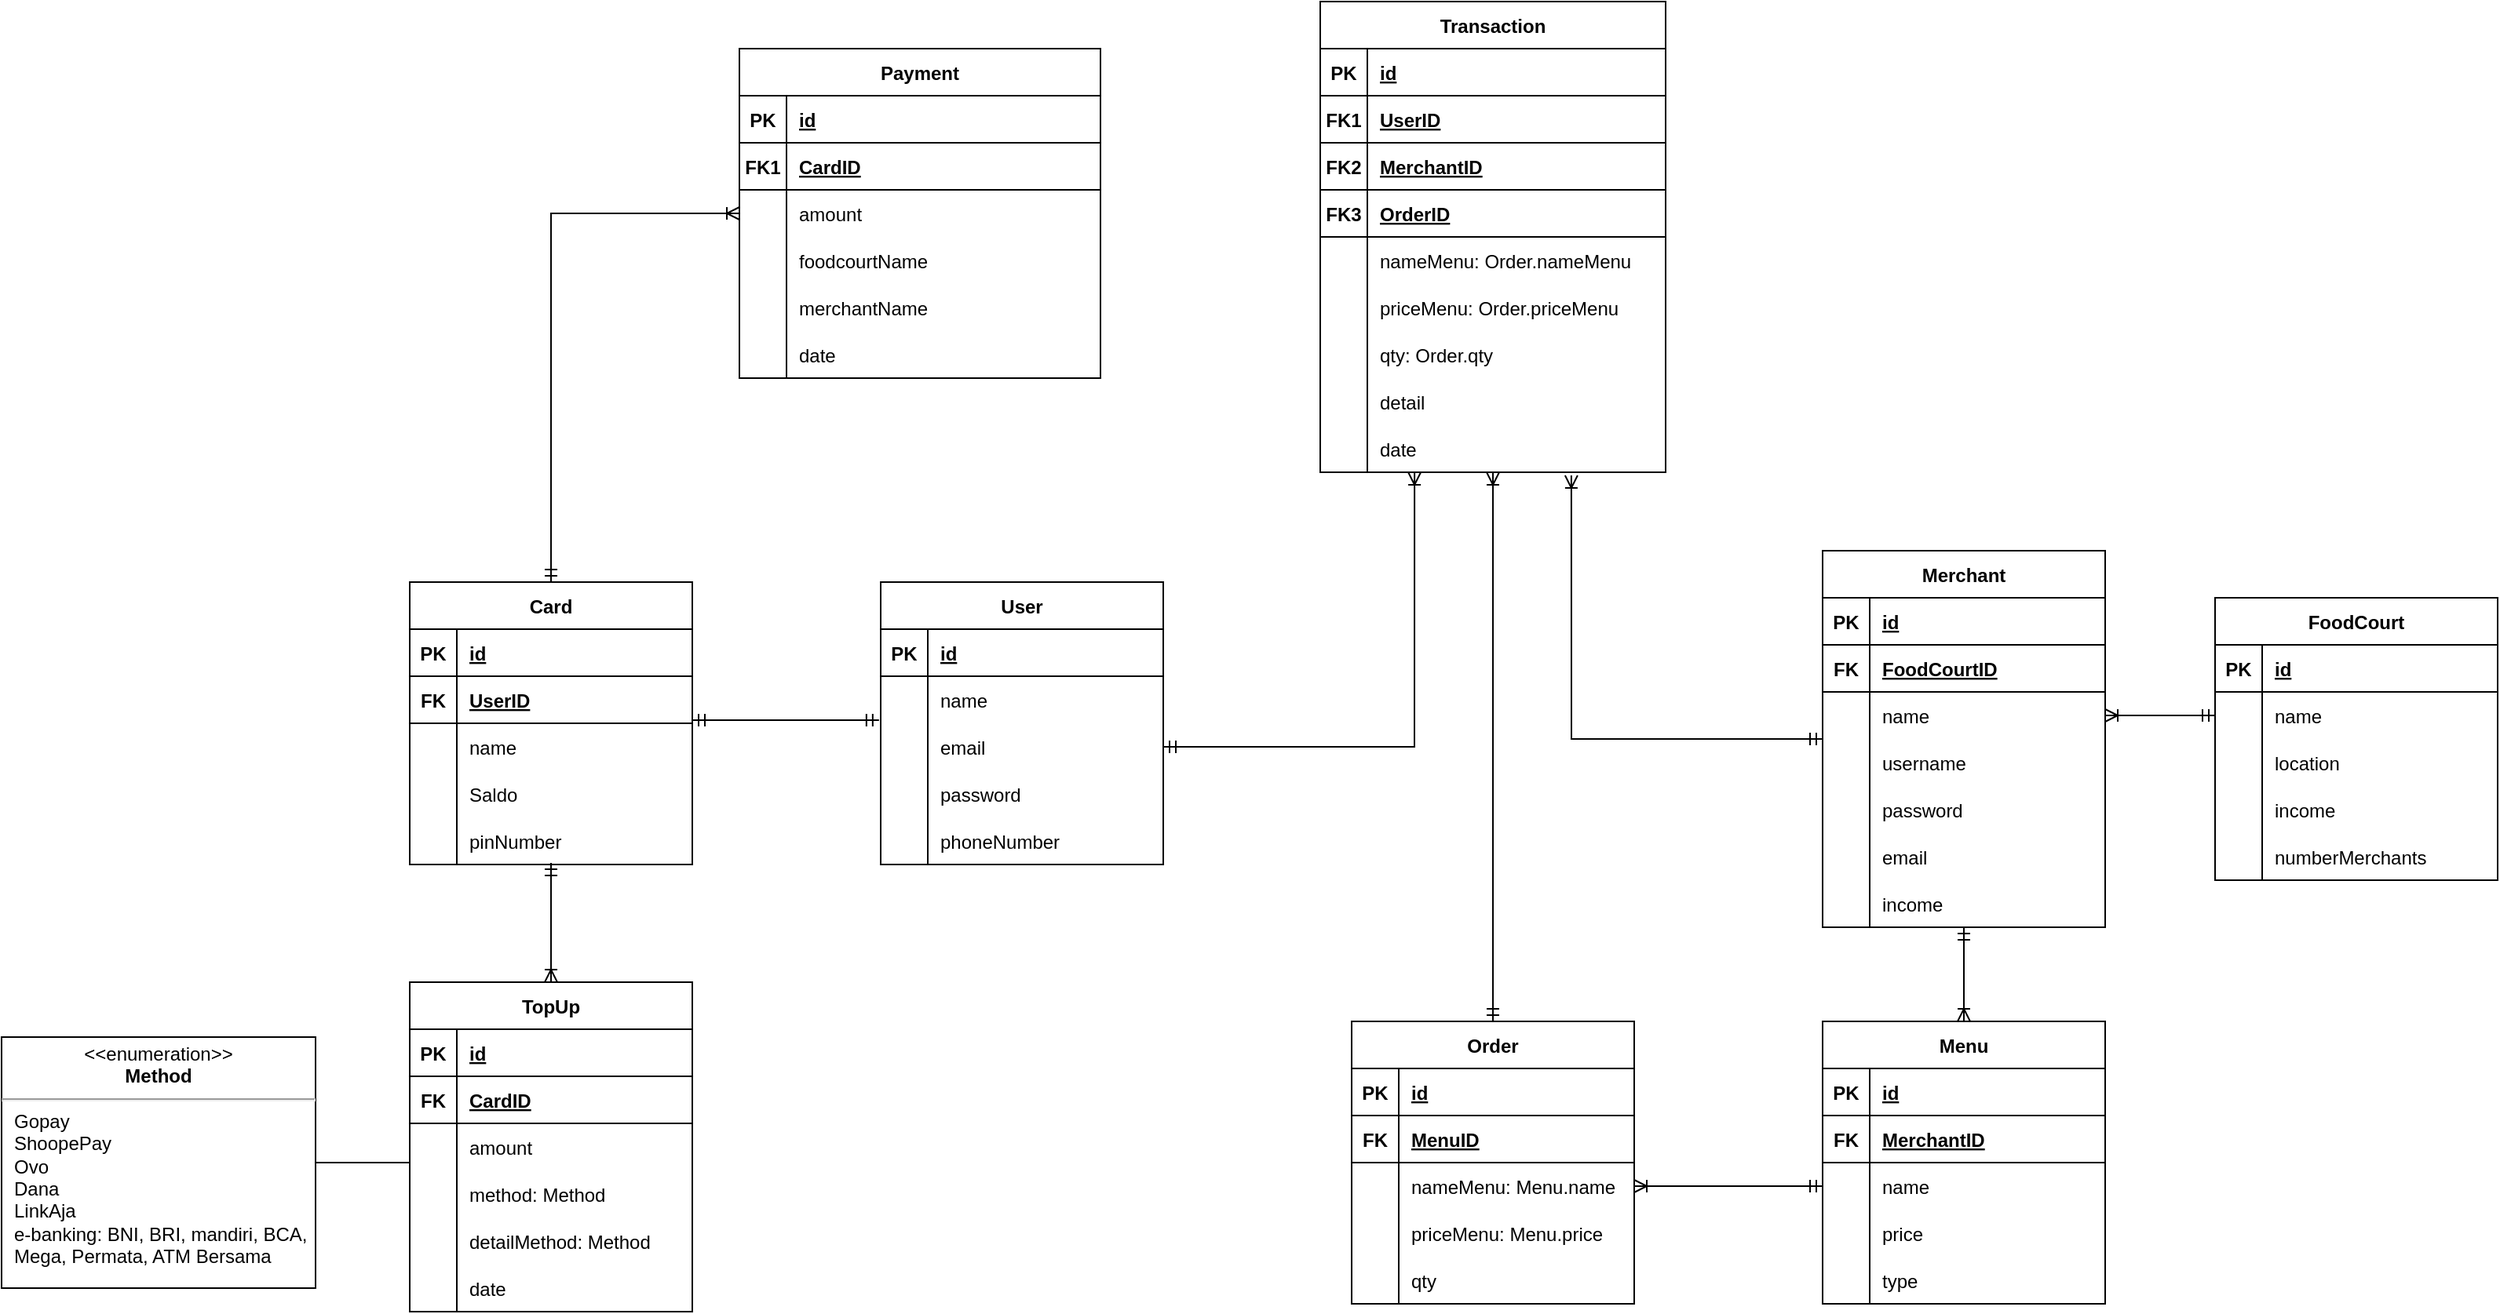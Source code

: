<mxfile version="20.3.0" type="device"><diagram id="R2lEEEUBdFMjLlhIrx00" name="erd"><mxGraphModel dx="868" dy="1668" grid="1" gridSize="10" guides="1" tooltips="1" connect="1" arrows="1" fold="1" page="1" pageScale="1" pageWidth="850" pageHeight="1100" math="0" shadow="0" extFonts="Permanent Marker^https://fonts.googleapis.com/css?family=Permanent+Marker"><root><mxCell id="0"/><mxCell id="1" parent="0"/><mxCell id="FqCmhWOtI6CmxMC9I2Kz-1" value="Card" style="shape=table;startSize=30;container=1;collapsible=1;childLayout=tableLayout;fixedRows=1;rowLines=0;fontStyle=1;align=center;resizeLast=1;" parent="1" vertex="1"><mxGeometry x="390" y="190" width="180" height="180" as="geometry"/></mxCell><mxCell id="FqCmhWOtI6CmxMC9I2Kz-2" value="" style="shape=tableRow;horizontal=0;startSize=0;swimlaneHead=0;swimlaneBody=0;fillColor=none;collapsible=0;dropTarget=0;points=[[0,0.5],[1,0.5]];portConstraint=eastwest;top=0;left=0;right=0;bottom=1;" parent="FqCmhWOtI6CmxMC9I2Kz-1" vertex="1"><mxGeometry y="30" width="180" height="30" as="geometry"/></mxCell><mxCell id="FqCmhWOtI6CmxMC9I2Kz-3" value="PK" style="shape=partialRectangle;connectable=0;fillColor=none;top=0;left=0;bottom=0;right=0;fontStyle=1;overflow=hidden;" parent="FqCmhWOtI6CmxMC9I2Kz-2" vertex="1"><mxGeometry width="30" height="30" as="geometry"><mxRectangle width="30" height="30" as="alternateBounds"/></mxGeometry></mxCell><mxCell id="FqCmhWOtI6CmxMC9I2Kz-4" value="id" style="shape=partialRectangle;connectable=0;fillColor=none;top=0;left=0;bottom=0;right=0;align=left;spacingLeft=6;fontStyle=5;overflow=hidden;" parent="FqCmhWOtI6CmxMC9I2Kz-2" vertex="1"><mxGeometry x="30" width="150" height="30" as="geometry"><mxRectangle width="150" height="30" as="alternateBounds"/></mxGeometry></mxCell><mxCell id="FqCmhWOtI6CmxMC9I2Kz-14" value="" style="shape=tableRow;horizontal=0;startSize=0;swimlaneHead=0;swimlaneBody=0;fillColor=none;collapsible=0;dropTarget=0;points=[[0,0.5],[1,0.5]];portConstraint=eastwest;top=0;left=0;right=0;bottom=1;" parent="FqCmhWOtI6CmxMC9I2Kz-1" vertex="1"><mxGeometry y="60" width="180" height="30" as="geometry"/></mxCell><mxCell id="FqCmhWOtI6CmxMC9I2Kz-15" value="FK" style="shape=partialRectangle;connectable=0;fillColor=none;top=0;left=0;bottom=0;right=0;fontStyle=1;overflow=hidden;" parent="FqCmhWOtI6CmxMC9I2Kz-14" vertex="1"><mxGeometry width="30" height="30" as="geometry"><mxRectangle width="30" height="30" as="alternateBounds"/></mxGeometry></mxCell><mxCell id="FqCmhWOtI6CmxMC9I2Kz-16" value="UserID" style="shape=partialRectangle;connectable=0;fillColor=none;top=0;left=0;bottom=0;right=0;align=left;spacingLeft=6;fontStyle=5;overflow=hidden;" parent="FqCmhWOtI6CmxMC9I2Kz-14" vertex="1"><mxGeometry x="30" width="150" height="30" as="geometry"><mxRectangle width="150" height="30" as="alternateBounds"/></mxGeometry></mxCell><mxCell id="FqCmhWOtI6CmxMC9I2Kz-5" value="" style="shape=tableRow;horizontal=0;startSize=0;swimlaneHead=0;swimlaneBody=0;fillColor=none;collapsible=0;dropTarget=0;points=[[0,0.5],[1,0.5]];portConstraint=eastwest;top=0;left=0;right=0;bottom=0;" parent="FqCmhWOtI6CmxMC9I2Kz-1" vertex="1"><mxGeometry y="90" width="180" height="30" as="geometry"/></mxCell><mxCell id="FqCmhWOtI6CmxMC9I2Kz-6" value="" style="shape=partialRectangle;connectable=0;fillColor=none;top=0;left=0;bottom=0;right=0;editable=1;overflow=hidden;" parent="FqCmhWOtI6CmxMC9I2Kz-5" vertex="1"><mxGeometry width="30" height="30" as="geometry"><mxRectangle width="30" height="30" as="alternateBounds"/></mxGeometry></mxCell><mxCell id="FqCmhWOtI6CmxMC9I2Kz-7" value="name" style="shape=partialRectangle;connectable=0;fillColor=none;top=0;left=0;bottom=0;right=0;align=left;spacingLeft=6;overflow=hidden;" parent="FqCmhWOtI6CmxMC9I2Kz-5" vertex="1"><mxGeometry x="30" width="150" height="30" as="geometry"><mxRectangle width="150" height="30" as="alternateBounds"/></mxGeometry></mxCell><mxCell id="FqCmhWOtI6CmxMC9I2Kz-8" value="" style="shape=tableRow;horizontal=0;startSize=0;swimlaneHead=0;swimlaneBody=0;fillColor=none;collapsible=0;dropTarget=0;points=[[0,0.5],[1,0.5]];portConstraint=eastwest;top=0;left=0;right=0;bottom=0;" parent="FqCmhWOtI6CmxMC9I2Kz-1" vertex="1"><mxGeometry y="120" width="180" height="30" as="geometry"/></mxCell><mxCell id="FqCmhWOtI6CmxMC9I2Kz-9" value="" style="shape=partialRectangle;connectable=0;fillColor=none;top=0;left=0;bottom=0;right=0;editable=1;overflow=hidden;" parent="FqCmhWOtI6CmxMC9I2Kz-8" vertex="1"><mxGeometry width="30" height="30" as="geometry"><mxRectangle width="30" height="30" as="alternateBounds"/></mxGeometry></mxCell><mxCell id="FqCmhWOtI6CmxMC9I2Kz-10" value="Saldo" style="shape=partialRectangle;connectable=0;fillColor=none;top=0;left=0;bottom=0;right=0;align=left;spacingLeft=6;overflow=hidden;" parent="FqCmhWOtI6CmxMC9I2Kz-8" vertex="1"><mxGeometry x="30" width="150" height="30" as="geometry"><mxRectangle width="150" height="30" as="alternateBounds"/></mxGeometry></mxCell><mxCell id="FqCmhWOtI6CmxMC9I2Kz-11" value="" style="shape=tableRow;horizontal=0;startSize=0;swimlaneHead=0;swimlaneBody=0;fillColor=none;collapsible=0;dropTarget=0;points=[[0,0.5],[1,0.5]];portConstraint=eastwest;top=0;left=0;right=0;bottom=0;" parent="FqCmhWOtI6CmxMC9I2Kz-1" vertex="1"><mxGeometry y="150" width="180" height="30" as="geometry"/></mxCell><mxCell id="FqCmhWOtI6CmxMC9I2Kz-12" value="" style="shape=partialRectangle;connectable=0;fillColor=none;top=0;left=0;bottom=0;right=0;editable=1;overflow=hidden;" parent="FqCmhWOtI6CmxMC9I2Kz-11" vertex="1"><mxGeometry width="30" height="30" as="geometry"><mxRectangle width="30" height="30" as="alternateBounds"/></mxGeometry></mxCell><mxCell id="FqCmhWOtI6CmxMC9I2Kz-13" value="pinNumber" style="shape=partialRectangle;connectable=0;fillColor=none;top=0;left=0;bottom=0;right=0;align=left;spacingLeft=6;overflow=hidden;" parent="FqCmhWOtI6CmxMC9I2Kz-11" vertex="1"><mxGeometry x="30" width="150" height="30" as="geometry"><mxRectangle width="150" height="30" as="alternateBounds"/></mxGeometry></mxCell><mxCell id="FqCmhWOtI6CmxMC9I2Kz-17" value="User" style="shape=table;startSize=30;container=1;collapsible=1;childLayout=tableLayout;fixedRows=1;rowLines=0;fontStyle=1;align=center;resizeLast=1;" parent="1" vertex="1"><mxGeometry x="690" y="190" width="180" height="180" as="geometry"/></mxCell><mxCell id="FqCmhWOtI6CmxMC9I2Kz-18" value="" style="shape=tableRow;horizontal=0;startSize=0;swimlaneHead=0;swimlaneBody=0;fillColor=none;collapsible=0;dropTarget=0;points=[[0,0.5],[1,0.5]];portConstraint=eastwest;top=0;left=0;right=0;bottom=1;" parent="FqCmhWOtI6CmxMC9I2Kz-17" vertex="1"><mxGeometry y="30" width="180" height="30" as="geometry"/></mxCell><mxCell id="FqCmhWOtI6CmxMC9I2Kz-19" value="PK" style="shape=partialRectangle;connectable=0;fillColor=none;top=0;left=0;bottom=0;right=0;fontStyle=1;overflow=hidden;" parent="FqCmhWOtI6CmxMC9I2Kz-18" vertex="1"><mxGeometry width="30" height="30" as="geometry"><mxRectangle width="30" height="30" as="alternateBounds"/></mxGeometry></mxCell><mxCell id="FqCmhWOtI6CmxMC9I2Kz-20" value="id" style="shape=partialRectangle;connectable=0;fillColor=none;top=0;left=0;bottom=0;right=0;align=left;spacingLeft=6;fontStyle=5;overflow=hidden;" parent="FqCmhWOtI6CmxMC9I2Kz-18" vertex="1"><mxGeometry x="30" width="150" height="30" as="geometry"><mxRectangle width="150" height="30" as="alternateBounds"/></mxGeometry></mxCell><mxCell id="FqCmhWOtI6CmxMC9I2Kz-21" value="" style="shape=tableRow;horizontal=0;startSize=0;swimlaneHead=0;swimlaneBody=0;fillColor=none;collapsible=0;dropTarget=0;points=[[0,0.5],[1,0.5]];portConstraint=eastwest;top=0;left=0;right=0;bottom=0;" parent="FqCmhWOtI6CmxMC9I2Kz-17" vertex="1"><mxGeometry y="60" width="180" height="30" as="geometry"/></mxCell><mxCell id="FqCmhWOtI6CmxMC9I2Kz-22" value="" style="shape=partialRectangle;connectable=0;fillColor=none;top=0;left=0;bottom=0;right=0;editable=1;overflow=hidden;" parent="FqCmhWOtI6CmxMC9I2Kz-21" vertex="1"><mxGeometry width="30" height="30" as="geometry"><mxRectangle width="30" height="30" as="alternateBounds"/></mxGeometry></mxCell><mxCell id="FqCmhWOtI6CmxMC9I2Kz-23" value="name" style="shape=partialRectangle;connectable=0;fillColor=none;top=0;left=0;bottom=0;right=0;align=left;spacingLeft=6;overflow=hidden;" parent="FqCmhWOtI6CmxMC9I2Kz-21" vertex="1"><mxGeometry x="30" width="150" height="30" as="geometry"><mxRectangle width="150" height="30" as="alternateBounds"/></mxGeometry></mxCell><mxCell id="FqCmhWOtI6CmxMC9I2Kz-24" value="" style="shape=tableRow;horizontal=0;startSize=0;swimlaneHead=0;swimlaneBody=0;fillColor=none;collapsible=0;dropTarget=0;points=[[0,0.5],[1,0.5]];portConstraint=eastwest;top=0;left=0;right=0;bottom=0;" parent="FqCmhWOtI6CmxMC9I2Kz-17" vertex="1"><mxGeometry y="90" width="180" height="30" as="geometry"/></mxCell><mxCell id="FqCmhWOtI6CmxMC9I2Kz-25" value="" style="shape=partialRectangle;connectable=0;fillColor=none;top=0;left=0;bottom=0;right=0;editable=1;overflow=hidden;" parent="FqCmhWOtI6CmxMC9I2Kz-24" vertex="1"><mxGeometry width="30" height="30" as="geometry"><mxRectangle width="30" height="30" as="alternateBounds"/></mxGeometry></mxCell><mxCell id="FqCmhWOtI6CmxMC9I2Kz-26" value="email" style="shape=partialRectangle;connectable=0;fillColor=none;top=0;left=0;bottom=0;right=0;align=left;spacingLeft=6;overflow=hidden;" parent="FqCmhWOtI6CmxMC9I2Kz-24" vertex="1"><mxGeometry x="30" width="150" height="30" as="geometry"><mxRectangle width="150" height="30" as="alternateBounds"/></mxGeometry></mxCell><mxCell id="FqCmhWOtI6CmxMC9I2Kz-27" value="" style="shape=tableRow;horizontal=0;startSize=0;swimlaneHead=0;swimlaneBody=0;fillColor=none;collapsible=0;dropTarget=0;points=[[0,0.5],[1,0.5]];portConstraint=eastwest;top=0;left=0;right=0;bottom=0;" parent="FqCmhWOtI6CmxMC9I2Kz-17" vertex="1"><mxGeometry y="120" width="180" height="30" as="geometry"/></mxCell><mxCell id="FqCmhWOtI6CmxMC9I2Kz-28" value="" style="shape=partialRectangle;connectable=0;fillColor=none;top=0;left=0;bottom=0;right=0;editable=1;overflow=hidden;" parent="FqCmhWOtI6CmxMC9I2Kz-27" vertex="1"><mxGeometry width="30" height="30" as="geometry"><mxRectangle width="30" height="30" as="alternateBounds"/></mxGeometry></mxCell><mxCell id="FqCmhWOtI6CmxMC9I2Kz-29" value="password" style="shape=partialRectangle;connectable=0;fillColor=none;top=0;left=0;bottom=0;right=0;align=left;spacingLeft=6;overflow=hidden;" parent="FqCmhWOtI6CmxMC9I2Kz-27" vertex="1"><mxGeometry x="30" width="150" height="30" as="geometry"><mxRectangle width="150" height="30" as="alternateBounds"/></mxGeometry></mxCell><mxCell id="FqCmhWOtI6CmxMC9I2Kz-30" value="" style="shape=tableRow;horizontal=0;startSize=0;swimlaneHead=0;swimlaneBody=0;fillColor=none;collapsible=0;dropTarget=0;points=[[0,0.5],[1,0.5]];portConstraint=eastwest;top=0;left=0;right=0;bottom=0;" parent="FqCmhWOtI6CmxMC9I2Kz-17" vertex="1"><mxGeometry y="150" width="180" height="30" as="geometry"/></mxCell><mxCell id="FqCmhWOtI6CmxMC9I2Kz-31" value="" style="shape=partialRectangle;connectable=0;fillColor=none;top=0;left=0;bottom=0;right=0;editable=1;overflow=hidden;" parent="FqCmhWOtI6CmxMC9I2Kz-30" vertex="1"><mxGeometry width="30" height="30" as="geometry"><mxRectangle width="30" height="30" as="alternateBounds"/></mxGeometry></mxCell><mxCell id="FqCmhWOtI6CmxMC9I2Kz-32" value="phoneNumber" style="shape=partialRectangle;connectable=0;fillColor=none;top=0;left=0;bottom=0;right=0;align=left;spacingLeft=6;overflow=hidden;" parent="FqCmhWOtI6CmxMC9I2Kz-30" vertex="1"><mxGeometry x="30" width="150" height="30" as="geometry"><mxRectangle width="150" height="30" as="alternateBounds"/></mxGeometry></mxCell><mxCell id="FqCmhWOtI6CmxMC9I2Kz-33" value="TopUp" style="shape=table;startSize=30;container=1;collapsible=1;childLayout=tableLayout;fixedRows=1;rowLines=0;fontStyle=1;align=center;resizeLast=1;" parent="1" vertex="1"><mxGeometry x="390" y="445" width="180" height="210" as="geometry"/></mxCell><mxCell id="FqCmhWOtI6CmxMC9I2Kz-34" value="" style="shape=tableRow;horizontal=0;startSize=0;swimlaneHead=0;swimlaneBody=0;fillColor=none;collapsible=0;dropTarget=0;points=[[0,0.5],[1,0.5]];portConstraint=eastwest;top=0;left=0;right=0;bottom=1;" parent="FqCmhWOtI6CmxMC9I2Kz-33" vertex="1"><mxGeometry y="30" width="180" height="30" as="geometry"/></mxCell><mxCell id="FqCmhWOtI6CmxMC9I2Kz-35" value="PK" style="shape=partialRectangle;connectable=0;fillColor=none;top=0;left=0;bottom=0;right=0;fontStyle=1;overflow=hidden;" parent="FqCmhWOtI6CmxMC9I2Kz-34" vertex="1"><mxGeometry width="30" height="30" as="geometry"><mxRectangle width="30" height="30" as="alternateBounds"/></mxGeometry></mxCell><mxCell id="FqCmhWOtI6CmxMC9I2Kz-36" value="id" style="shape=partialRectangle;connectable=0;fillColor=none;top=0;left=0;bottom=0;right=0;align=left;spacingLeft=6;fontStyle=5;overflow=hidden;" parent="FqCmhWOtI6CmxMC9I2Kz-34" vertex="1"><mxGeometry x="30" width="150" height="30" as="geometry"><mxRectangle width="150" height="30" as="alternateBounds"/></mxGeometry></mxCell><mxCell id="FqCmhWOtI6CmxMC9I2Kz-37" value="" style="shape=tableRow;horizontal=0;startSize=0;swimlaneHead=0;swimlaneBody=0;fillColor=none;collapsible=0;dropTarget=0;points=[[0,0.5],[1,0.5]];portConstraint=eastwest;top=0;left=0;right=0;bottom=1;" parent="FqCmhWOtI6CmxMC9I2Kz-33" vertex="1"><mxGeometry y="60" width="180" height="30" as="geometry"/></mxCell><mxCell id="FqCmhWOtI6CmxMC9I2Kz-38" value="FK" style="shape=partialRectangle;connectable=0;fillColor=none;top=0;left=0;bottom=0;right=0;fontStyle=1;overflow=hidden;" parent="FqCmhWOtI6CmxMC9I2Kz-37" vertex="1"><mxGeometry width="30" height="30" as="geometry"><mxRectangle width="30" height="30" as="alternateBounds"/></mxGeometry></mxCell><mxCell id="FqCmhWOtI6CmxMC9I2Kz-39" value="CardID" style="shape=partialRectangle;connectable=0;fillColor=none;top=0;left=0;bottom=0;right=0;align=left;spacingLeft=6;fontStyle=5;overflow=hidden;" parent="FqCmhWOtI6CmxMC9I2Kz-37" vertex="1"><mxGeometry x="30" width="150" height="30" as="geometry"><mxRectangle width="150" height="30" as="alternateBounds"/></mxGeometry></mxCell><mxCell id="FqCmhWOtI6CmxMC9I2Kz-40" value="" style="shape=tableRow;horizontal=0;startSize=0;swimlaneHead=0;swimlaneBody=0;fillColor=none;collapsible=0;dropTarget=0;points=[[0,0.5],[1,0.5]];portConstraint=eastwest;top=0;left=0;right=0;bottom=0;" parent="FqCmhWOtI6CmxMC9I2Kz-33" vertex="1"><mxGeometry y="90" width="180" height="30" as="geometry"/></mxCell><mxCell id="FqCmhWOtI6CmxMC9I2Kz-41" value="" style="shape=partialRectangle;connectable=0;fillColor=none;top=0;left=0;bottom=0;right=0;editable=1;overflow=hidden;" parent="FqCmhWOtI6CmxMC9I2Kz-40" vertex="1"><mxGeometry width="30" height="30" as="geometry"><mxRectangle width="30" height="30" as="alternateBounds"/></mxGeometry></mxCell><mxCell id="FqCmhWOtI6CmxMC9I2Kz-42" value="amount" style="shape=partialRectangle;connectable=0;fillColor=none;top=0;left=0;bottom=0;right=0;align=left;spacingLeft=6;overflow=hidden;" parent="FqCmhWOtI6CmxMC9I2Kz-40" vertex="1"><mxGeometry x="30" width="150" height="30" as="geometry"><mxRectangle width="150" height="30" as="alternateBounds"/></mxGeometry></mxCell><mxCell id="FqCmhWOtI6CmxMC9I2Kz-43" value="" style="shape=tableRow;horizontal=0;startSize=0;swimlaneHead=0;swimlaneBody=0;fillColor=none;collapsible=0;dropTarget=0;points=[[0,0.5],[1,0.5]];portConstraint=eastwest;top=0;left=0;right=0;bottom=0;" parent="FqCmhWOtI6CmxMC9I2Kz-33" vertex="1"><mxGeometry y="120" width="180" height="30" as="geometry"/></mxCell><mxCell id="FqCmhWOtI6CmxMC9I2Kz-44" value="" style="shape=partialRectangle;connectable=0;fillColor=none;top=0;left=0;bottom=0;right=0;editable=1;overflow=hidden;" parent="FqCmhWOtI6CmxMC9I2Kz-43" vertex="1"><mxGeometry width="30" height="30" as="geometry"><mxRectangle width="30" height="30" as="alternateBounds"/></mxGeometry></mxCell><mxCell id="FqCmhWOtI6CmxMC9I2Kz-45" value="method: Method" style="shape=partialRectangle;connectable=0;fillColor=none;top=0;left=0;bottom=0;right=0;align=left;spacingLeft=6;overflow=hidden;" parent="FqCmhWOtI6CmxMC9I2Kz-43" vertex="1"><mxGeometry x="30" width="150" height="30" as="geometry"><mxRectangle width="150" height="30" as="alternateBounds"/></mxGeometry></mxCell><mxCell id="FqCmhWOtI6CmxMC9I2Kz-46" value="" style="shape=tableRow;horizontal=0;startSize=0;swimlaneHead=0;swimlaneBody=0;fillColor=none;collapsible=0;dropTarget=0;points=[[0,0.5],[1,0.5]];portConstraint=eastwest;top=0;left=0;right=0;bottom=0;" parent="FqCmhWOtI6CmxMC9I2Kz-33" vertex="1"><mxGeometry y="150" width="180" height="30" as="geometry"/></mxCell><mxCell id="FqCmhWOtI6CmxMC9I2Kz-47" value="" style="shape=partialRectangle;connectable=0;fillColor=none;top=0;left=0;bottom=0;right=0;editable=1;overflow=hidden;" parent="FqCmhWOtI6CmxMC9I2Kz-46" vertex="1"><mxGeometry width="30" height="30" as="geometry"><mxRectangle width="30" height="30" as="alternateBounds"/></mxGeometry></mxCell><mxCell id="FqCmhWOtI6CmxMC9I2Kz-48" value="detailMethod: Method" style="shape=partialRectangle;connectable=0;fillColor=none;top=0;left=0;bottom=0;right=0;align=left;spacingLeft=6;overflow=hidden;" parent="FqCmhWOtI6CmxMC9I2Kz-46" vertex="1"><mxGeometry x="30" width="150" height="30" as="geometry"><mxRectangle width="150" height="30" as="alternateBounds"/></mxGeometry></mxCell><mxCell id="FqCmhWOtI6CmxMC9I2Kz-49" value="" style="shape=tableRow;horizontal=0;startSize=0;swimlaneHead=0;swimlaneBody=0;fillColor=none;collapsible=0;dropTarget=0;points=[[0,0.5],[1,0.5]];portConstraint=eastwest;top=0;left=0;right=0;bottom=0;" parent="FqCmhWOtI6CmxMC9I2Kz-33" vertex="1"><mxGeometry y="180" width="180" height="30" as="geometry"/></mxCell><mxCell id="FqCmhWOtI6CmxMC9I2Kz-50" value="" style="shape=partialRectangle;connectable=0;fillColor=none;top=0;left=0;bottom=0;right=0;editable=1;overflow=hidden;" parent="FqCmhWOtI6CmxMC9I2Kz-49" vertex="1"><mxGeometry width="30" height="30" as="geometry"><mxRectangle width="30" height="30" as="alternateBounds"/></mxGeometry></mxCell><mxCell id="FqCmhWOtI6CmxMC9I2Kz-51" value="date" style="shape=partialRectangle;connectable=0;fillColor=none;top=0;left=0;bottom=0;right=0;align=left;spacingLeft=6;overflow=hidden;" parent="FqCmhWOtI6CmxMC9I2Kz-49" vertex="1"><mxGeometry x="30" width="150" height="30" as="geometry"><mxRectangle width="150" height="30" as="alternateBounds"/></mxGeometry></mxCell><mxCell id="FqCmhWOtI6CmxMC9I2Kz-52" value="Payment" style="shape=table;startSize=30;container=1;collapsible=1;childLayout=tableLayout;fixedRows=1;rowLines=0;fontStyle=1;align=center;resizeLast=1;" parent="1" vertex="1"><mxGeometry x="600" y="-150" width="230" height="210" as="geometry"/></mxCell><mxCell id="FqCmhWOtI6CmxMC9I2Kz-53" value="" style="shape=tableRow;horizontal=0;startSize=0;swimlaneHead=0;swimlaneBody=0;fillColor=none;collapsible=0;dropTarget=0;points=[[0,0.5],[1,0.5]];portConstraint=eastwest;top=0;left=0;right=0;bottom=1;" parent="FqCmhWOtI6CmxMC9I2Kz-52" vertex="1"><mxGeometry y="30" width="230" height="30" as="geometry"/></mxCell><mxCell id="FqCmhWOtI6CmxMC9I2Kz-54" value="PK" style="shape=partialRectangle;connectable=0;fillColor=none;top=0;left=0;bottom=0;right=0;fontStyle=1;overflow=hidden;" parent="FqCmhWOtI6CmxMC9I2Kz-53" vertex="1"><mxGeometry width="30" height="30" as="geometry"><mxRectangle width="30" height="30" as="alternateBounds"/></mxGeometry></mxCell><mxCell id="FqCmhWOtI6CmxMC9I2Kz-55" value="id" style="shape=partialRectangle;connectable=0;fillColor=none;top=0;left=0;bottom=0;right=0;align=left;spacingLeft=6;fontStyle=5;overflow=hidden;" parent="FqCmhWOtI6CmxMC9I2Kz-53" vertex="1"><mxGeometry x="30" width="200" height="30" as="geometry"><mxRectangle width="200" height="30" as="alternateBounds"/></mxGeometry></mxCell><mxCell id="FqCmhWOtI6CmxMC9I2Kz-56" value="" style="shape=tableRow;horizontal=0;startSize=0;swimlaneHead=0;swimlaneBody=0;fillColor=none;collapsible=0;dropTarget=0;points=[[0,0.5],[1,0.5]];portConstraint=eastwest;top=0;left=0;right=0;bottom=1;" parent="FqCmhWOtI6CmxMC9I2Kz-52" vertex="1"><mxGeometry y="60" width="230" height="30" as="geometry"/></mxCell><mxCell id="FqCmhWOtI6CmxMC9I2Kz-57" value="FK1" style="shape=partialRectangle;connectable=0;fillColor=none;top=0;left=0;bottom=0;right=0;fontStyle=1;overflow=hidden;" parent="FqCmhWOtI6CmxMC9I2Kz-56" vertex="1"><mxGeometry width="30" height="30" as="geometry"><mxRectangle width="30" height="30" as="alternateBounds"/></mxGeometry></mxCell><mxCell id="FqCmhWOtI6CmxMC9I2Kz-58" value="CardID" style="shape=partialRectangle;connectable=0;fillColor=none;top=0;left=0;bottom=0;right=0;align=left;spacingLeft=6;fontStyle=5;overflow=hidden;" parent="FqCmhWOtI6CmxMC9I2Kz-56" vertex="1"><mxGeometry x="30" width="200" height="30" as="geometry"><mxRectangle width="200" height="30" as="alternateBounds"/></mxGeometry></mxCell><mxCell id="FqCmhWOtI6CmxMC9I2Kz-59" value="" style="shape=tableRow;horizontal=0;startSize=0;swimlaneHead=0;swimlaneBody=0;fillColor=none;collapsible=0;dropTarget=0;points=[[0,0.5],[1,0.5]];portConstraint=eastwest;top=0;left=0;right=0;bottom=0;" parent="FqCmhWOtI6CmxMC9I2Kz-52" vertex="1"><mxGeometry y="90" width="230" height="30" as="geometry"/></mxCell><mxCell id="FqCmhWOtI6CmxMC9I2Kz-60" value="" style="shape=partialRectangle;connectable=0;fillColor=none;top=0;left=0;bottom=0;right=0;editable=1;overflow=hidden;" parent="FqCmhWOtI6CmxMC9I2Kz-59" vertex="1"><mxGeometry width="30" height="30" as="geometry"><mxRectangle width="30" height="30" as="alternateBounds"/></mxGeometry></mxCell><mxCell id="FqCmhWOtI6CmxMC9I2Kz-61" value="amount" style="shape=partialRectangle;connectable=0;fillColor=none;top=0;left=0;bottom=0;right=0;align=left;spacingLeft=6;overflow=hidden;" parent="FqCmhWOtI6CmxMC9I2Kz-59" vertex="1"><mxGeometry x="30" width="200" height="30" as="geometry"><mxRectangle width="200" height="30" as="alternateBounds"/></mxGeometry></mxCell><mxCell id="FqCmhWOtI6CmxMC9I2Kz-62" value="" style="shape=tableRow;horizontal=0;startSize=0;swimlaneHead=0;swimlaneBody=0;fillColor=none;collapsible=0;dropTarget=0;points=[[0,0.5],[1,0.5]];portConstraint=eastwest;top=0;left=0;right=0;bottom=0;" parent="FqCmhWOtI6CmxMC9I2Kz-52" vertex="1"><mxGeometry y="120" width="230" height="30" as="geometry"/></mxCell><mxCell id="FqCmhWOtI6CmxMC9I2Kz-63" value="" style="shape=partialRectangle;connectable=0;fillColor=none;top=0;left=0;bottom=0;right=0;editable=1;overflow=hidden;" parent="FqCmhWOtI6CmxMC9I2Kz-62" vertex="1"><mxGeometry width="30" height="30" as="geometry"><mxRectangle width="30" height="30" as="alternateBounds"/></mxGeometry></mxCell><mxCell id="FqCmhWOtI6CmxMC9I2Kz-64" value="foodcourtName" style="shape=partialRectangle;connectable=0;fillColor=none;top=0;left=0;bottom=0;right=0;align=left;spacingLeft=6;overflow=hidden;" parent="FqCmhWOtI6CmxMC9I2Kz-62" vertex="1"><mxGeometry x="30" width="200" height="30" as="geometry"><mxRectangle width="200" height="30" as="alternateBounds"/></mxGeometry></mxCell><mxCell id="FqCmhWOtI6CmxMC9I2Kz-65" value="" style="shape=tableRow;horizontal=0;startSize=0;swimlaneHead=0;swimlaneBody=0;fillColor=none;collapsible=0;dropTarget=0;points=[[0,0.5],[1,0.5]];portConstraint=eastwest;top=0;left=0;right=0;bottom=0;" parent="FqCmhWOtI6CmxMC9I2Kz-52" vertex="1"><mxGeometry y="150" width="230" height="30" as="geometry"/></mxCell><mxCell id="FqCmhWOtI6CmxMC9I2Kz-66" value="" style="shape=partialRectangle;connectable=0;fillColor=none;top=0;left=0;bottom=0;right=0;editable=1;overflow=hidden;" parent="FqCmhWOtI6CmxMC9I2Kz-65" vertex="1"><mxGeometry width="30" height="30" as="geometry"><mxRectangle width="30" height="30" as="alternateBounds"/></mxGeometry></mxCell><mxCell id="FqCmhWOtI6CmxMC9I2Kz-67" value="merchantName" style="shape=partialRectangle;connectable=0;fillColor=none;top=0;left=0;bottom=0;right=0;align=left;spacingLeft=6;overflow=hidden;" parent="FqCmhWOtI6CmxMC9I2Kz-65" vertex="1"><mxGeometry x="30" width="200" height="30" as="geometry"><mxRectangle width="200" height="30" as="alternateBounds"/></mxGeometry></mxCell><mxCell id="FqCmhWOtI6CmxMC9I2Kz-71" value="" style="shape=tableRow;horizontal=0;startSize=0;swimlaneHead=0;swimlaneBody=0;fillColor=none;collapsible=0;dropTarget=0;points=[[0,0.5],[1,0.5]];portConstraint=eastwest;top=0;left=0;right=0;bottom=0;" parent="FqCmhWOtI6CmxMC9I2Kz-52" vertex="1"><mxGeometry y="180" width="230" height="30" as="geometry"/></mxCell><mxCell id="FqCmhWOtI6CmxMC9I2Kz-72" value="" style="shape=partialRectangle;connectable=0;fillColor=none;top=0;left=0;bottom=0;right=0;editable=1;overflow=hidden;" parent="FqCmhWOtI6CmxMC9I2Kz-71" vertex="1"><mxGeometry width="30" height="30" as="geometry"><mxRectangle width="30" height="30" as="alternateBounds"/></mxGeometry></mxCell><mxCell id="FqCmhWOtI6CmxMC9I2Kz-73" value="date" style="shape=partialRectangle;connectable=0;fillColor=none;top=0;left=0;bottom=0;right=0;align=left;spacingLeft=6;overflow=hidden;" parent="FqCmhWOtI6CmxMC9I2Kz-71" vertex="1"><mxGeometry x="30" width="200" height="30" as="geometry"><mxRectangle width="200" height="30" as="alternateBounds"/></mxGeometry></mxCell><mxCell id="FqCmhWOtI6CmxMC9I2Kz-74" value="Menu" style="shape=table;startSize=30;container=1;collapsible=1;childLayout=tableLayout;fixedRows=1;rowLines=0;fontStyle=1;align=center;resizeLast=1;" parent="1" vertex="1"><mxGeometry x="1290" y="470" width="180" height="180" as="geometry"/></mxCell><mxCell id="FqCmhWOtI6CmxMC9I2Kz-75" value="" style="shape=tableRow;horizontal=0;startSize=0;swimlaneHead=0;swimlaneBody=0;fillColor=none;collapsible=0;dropTarget=0;points=[[0,0.5],[1,0.5]];portConstraint=eastwest;top=0;left=0;right=0;bottom=1;" parent="FqCmhWOtI6CmxMC9I2Kz-74" vertex="1"><mxGeometry y="30" width="180" height="30" as="geometry"/></mxCell><mxCell id="FqCmhWOtI6CmxMC9I2Kz-76" value="PK" style="shape=partialRectangle;connectable=0;fillColor=none;top=0;left=0;bottom=0;right=0;fontStyle=1;overflow=hidden;" parent="FqCmhWOtI6CmxMC9I2Kz-75" vertex="1"><mxGeometry width="30" height="30" as="geometry"><mxRectangle width="30" height="30" as="alternateBounds"/></mxGeometry></mxCell><mxCell id="FqCmhWOtI6CmxMC9I2Kz-77" value="id" style="shape=partialRectangle;connectable=0;fillColor=none;top=0;left=0;bottom=0;right=0;align=left;spacingLeft=6;fontStyle=5;overflow=hidden;" parent="FqCmhWOtI6CmxMC9I2Kz-75" vertex="1"><mxGeometry x="30" width="150" height="30" as="geometry"><mxRectangle width="150" height="30" as="alternateBounds"/></mxGeometry></mxCell><mxCell id="FqCmhWOtI6CmxMC9I2Kz-78" value="" style="shape=tableRow;horizontal=0;startSize=0;swimlaneHead=0;swimlaneBody=0;fillColor=none;collapsible=0;dropTarget=0;points=[[0,0.5],[1,0.5]];portConstraint=eastwest;top=0;left=0;right=0;bottom=1;" parent="FqCmhWOtI6CmxMC9I2Kz-74" vertex="1"><mxGeometry y="60" width="180" height="30" as="geometry"/></mxCell><mxCell id="FqCmhWOtI6CmxMC9I2Kz-79" value="FK" style="shape=partialRectangle;connectable=0;fillColor=none;top=0;left=0;bottom=0;right=0;fontStyle=1;overflow=hidden;" parent="FqCmhWOtI6CmxMC9I2Kz-78" vertex="1"><mxGeometry width="30" height="30" as="geometry"><mxRectangle width="30" height="30" as="alternateBounds"/></mxGeometry></mxCell><mxCell id="FqCmhWOtI6CmxMC9I2Kz-80" value="MerchantID" style="shape=partialRectangle;connectable=0;fillColor=none;top=0;left=0;bottom=0;right=0;align=left;spacingLeft=6;fontStyle=5;overflow=hidden;" parent="FqCmhWOtI6CmxMC9I2Kz-78" vertex="1"><mxGeometry x="30" width="150" height="30" as="geometry"><mxRectangle width="150" height="30" as="alternateBounds"/></mxGeometry></mxCell><mxCell id="FqCmhWOtI6CmxMC9I2Kz-81" value="" style="shape=tableRow;horizontal=0;startSize=0;swimlaneHead=0;swimlaneBody=0;fillColor=none;collapsible=0;dropTarget=0;points=[[0,0.5],[1,0.5]];portConstraint=eastwest;top=0;left=0;right=0;bottom=0;" parent="FqCmhWOtI6CmxMC9I2Kz-74" vertex="1"><mxGeometry y="90" width="180" height="30" as="geometry"/></mxCell><mxCell id="FqCmhWOtI6CmxMC9I2Kz-82" value="" style="shape=partialRectangle;connectable=0;fillColor=none;top=0;left=0;bottom=0;right=0;editable=1;overflow=hidden;" parent="FqCmhWOtI6CmxMC9I2Kz-81" vertex="1"><mxGeometry width="30" height="30" as="geometry"><mxRectangle width="30" height="30" as="alternateBounds"/></mxGeometry></mxCell><mxCell id="FqCmhWOtI6CmxMC9I2Kz-83" value="name" style="shape=partialRectangle;connectable=0;fillColor=none;top=0;left=0;bottom=0;right=0;align=left;spacingLeft=6;overflow=hidden;" parent="FqCmhWOtI6CmxMC9I2Kz-81" vertex="1"><mxGeometry x="30" width="150" height="30" as="geometry"><mxRectangle width="150" height="30" as="alternateBounds"/></mxGeometry></mxCell><mxCell id="FqCmhWOtI6CmxMC9I2Kz-84" value="" style="shape=tableRow;horizontal=0;startSize=0;swimlaneHead=0;swimlaneBody=0;fillColor=none;collapsible=0;dropTarget=0;points=[[0,0.5],[1,0.5]];portConstraint=eastwest;top=0;left=0;right=0;bottom=0;" parent="FqCmhWOtI6CmxMC9I2Kz-74" vertex="1"><mxGeometry y="120" width="180" height="30" as="geometry"/></mxCell><mxCell id="FqCmhWOtI6CmxMC9I2Kz-85" value="" style="shape=partialRectangle;connectable=0;fillColor=none;top=0;left=0;bottom=0;right=0;editable=1;overflow=hidden;" parent="FqCmhWOtI6CmxMC9I2Kz-84" vertex="1"><mxGeometry width="30" height="30" as="geometry"><mxRectangle width="30" height="30" as="alternateBounds"/></mxGeometry></mxCell><mxCell id="FqCmhWOtI6CmxMC9I2Kz-86" value="price" style="shape=partialRectangle;connectable=0;fillColor=none;top=0;left=0;bottom=0;right=0;align=left;spacingLeft=6;overflow=hidden;" parent="FqCmhWOtI6CmxMC9I2Kz-84" vertex="1"><mxGeometry x="30" width="150" height="30" as="geometry"><mxRectangle width="150" height="30" as="alternateBounds"/></mxGeometry></mxCell><mxCell id="FqCmhWOtI6CmxMC9I2Kz-87" value="" style="shape=tableRow;horizontal=0;startSize=0;swimlaneHead=0;swimlaneBody=0;fillColor=none;collapsible=0;dropTarget=0;points=[[0,0.5],[1,0.5]];portConstraint=eastwest;top=0;left=0;right=0;bottom=0;" parent="FqCmhWOtI6CmxMC9I2Kz-74" vertex="1"><mxGeometry y="150" width="180" height="30" as="geometry"/></mxCell><mxCell id="FqCmhWOtI6CmxMC9I2Kz-88" value="" style="shape=partialRectangle;connectable=0;fillColor=none;top=0;left=0;bottom=0;right=0;editable=1;overflow=hidden;" parent="FqCmhWOtI6CmxMC9I2Kz-87" vertex="1"><mxGeometry width="30" height="30" as="geometry"><mxRectangle width="30" height="30" as="alternateBounds"/></mxGeometry></mxCell><mxCell id="FqCmhWOtI6CmxMC9I2Kz-89" value="type" style="shape=partialRectangle;connectable=0;fillColor=none;top=0;left=0;bottom=0;right=0;align=left;spacingLeft=6;overflow=hidden;" parent="FqCmhWOtI6CmxMC9I2Kz-87" vertex="1"><mxGeometry x="30" width="150" height="30" as="geometry"><mxRectangle width="150" height="30" as="alternateBounds"/></mxGeometry></mxCell><mxCell id="FqCmhWOtI6CmxMC9I2Kz-93" value="Order" style="shape=table;startSize=30;container=1;collapsible=1;childLayout=tableLayout;fixedRows=1;rowLines=0;fontStyle=1;align=center;resizeLast=1;" parent="1" vertex="1"><mxGeometry x="990" y="470" width="180" height="180" as="geometry"/></mxCell><mxCell id="FqCmhWOtI6CmxMC9I2Kz-94" value="" style="shape=tableRow;horizontal=0;startSize=0;swimlaneHead=0;swimlaneBody=0;fillColor=none;collapsible=0;dropTarget=0;points=[[0,0.5],[1,0.5]];portConstraint=eastwest;top=0;left=0;right=0;bottom=1;" parent="FqCmhWOtI6CmxMC9I2Kz-93" vertex="1"><mxGeometry y="30" width="180" height="30" as="geometry"/></mxCell><mxCell id="FqCmhWOtI6CmxMC9I2Kz-95" value="PK" style="shape=partialRectangle;connectable=0;fillColor=none;top=0;left=0;bottom=0;right=0;fontStyle=1;overflow=hidden;" parent="FqCmhWOtI6CmxMC9I2Kz-94" vertex="1"><mxGeometry width="30" height="30" as="geometry"><mxRectangle width="30" height="30" as="alternateBounds"/></mxGeometry></mxCell><mxCell id="FqCmhWOtI6CmxMC9I2Kz-96" value="id" style="shape=partialRectangle;connectable=0;fillColor=none;top=0;left=0;bottom=0;right=0;align=left;spacingLeft=6;fontStyle=5;overflow=hidden;" parent="FqCmhWOtI6CmxMC9I2Kz-94" vertex="1"><mxGeometry x="30" width="150" height="30" as="geometry"><mxRectangle width="150" height="30" as="alternateBounds"/></mxGeometry></mxCell><mxCell id="FqCmhWOtI6CmxMC9I2Kz-97" value="" style="shape=tableRow;horizontal=0;startSize=0;swimlaneHead=0;swimlaneBody=0;fillColor=none;collapsible=0;dropTarget=0;points=[[0,0.5],[1,0.5]];portConstraint=eastwest;top=0;left=0;right=0;bottom=1;" parent="FqCmhWOtI6CmxMC9I2Kz-93" vertex="1"><mxGeometry y="60" width="180" height="30" as="geometry"/></mxCell><mxCell id="FqCmhWOtI6CmxMC9I2Kz-98" value="FK" style="shape=partialRectangle;connectable=0;fillColor=none;top=0;left=0;bottom=0;right=0;fontStyle=1;overflow=hidden;" parent="FqCmhWOtI6CmxMC9I2Kz-97" vertex="1"><mxGeometry width="30" height="30" as="geometry"><mxRectangle width="30" height="30" as="alternateBounds"/></mxGeometry></mxCell><mxCell id="FqCmhWOtI6CmxMC9I2Kz-99" value="MenuID" style="shape=partialRectangle;connectable=0;fillColor=none;top=0;left=0;bottom=0;right=0;align=left;spacingLeft=6;fontStyle=5;overflow=hidden;" parent="FqCmhWOtI6CmxMC9I2Kz-97" vertex="1"><mxGeometry x="30" width="150" height="30" as="geometry"><mxRectangle width="150" height="30" as="alternateBounds"/></mxGeometry></mxCell><mxCell id="FqCmhWOtI6CmxMC9I2Kz-100" value="" style="shape=tableRow;horizontal=0;startSize=0;swimlaneHead=0;swimlaneBody=0;fillColor=none;collapsible=0;dropTarget=0;points=[[0,0.5],[1,0.5]];portConstraint=eastwest;top=0;left=0;right=0;bottom=0;" parent="FqCmhWOtI6CmxMC9I2Kz-93" vertex="1"><mxGeometry y="90" width="180" height="30" as="geometry"/></mxCell><mxCell id="FqCmhWOtI6CmxMC9I2Kz-101" value="" style="shape=partialRectangle;connectable=0;fillColor=none;top=0;left=0;bottom=0;right=0;editable=1;overflow=hidden;" parent="FqCmhWOtI6CmxMC9I2Kz-100" vertex="1"><mxGeometry width="30" height="30" as="geometry"><mxRectangle width="30" height="30" as="alternateBounds"/></mxGeometry></mxCell><mxCell id="FqCmhWOtI6CmxMC9I2Kz-102" value="nameMenu: Menu.name" style="shape=partialRectangle;connectable=0;fillColor=none;top=0;left=0;bottom=0;right=0;align=left;spacingLeft=6;overflow=hidden;" parent="FqCmhWOtI6CmxMC9I2Kz-100" vertex="1"><mxGeometry x="30" width="150" height="30" as="geometry"><mxRectangle width="150" height="30" as="alternateBounds"/></mxGeometry></mxCell><mxCell id="FqCmhWOtI6CmxMC9I2Kz-109" value="" style="shape=tableRow;horizontal=0;startSize=0;swimlaneHead=0;swimlaneBody=0;fillColor=none;collapsible=0;dropTarget=0;points=[[0,0.5],[1,0.5]];portConstraint=eastwest;top=0;left=0;right=0;bottom=0;" parent="FqCmhWOtI6CmxMC9I2Kz-93" vertex="1"><mxGeometry y="120" width="180" height="30" as="geometry"/></mxCell><mxCell id="FqCmhWOtI6CmxMC9I2Kz-110" value="" style="shape=partialRectangle;connectable=0;fillColor=none;top=0;left=0;bottom=0;right=0;editable=1;overflow=hidden;" parent="FqCmhWOtI6CmxMC9I2Kz-109" vertex="1"><mxGeometry width="30" height="30" as="geometry"><mxRectangle width="30" height="30" as="alternateBounds"/></mxGeometry></mxCell><mxCell id="FqCmhWOtI6CmxMC9I2Kz-111" value="priceMenu: Menu.price" style="shape=partialRectangle;connectable=0;fillColor=none;top=0;left=0;bottom=0;right=0;align=left;spacingLeft=6;overflow=hidden;" parent="FqCmhWOtI6CmxMC9I2Kz-109" vertex="1"><mxGeometry x="30" width="150" height="30" as="geometry"><mxRectangle width="150" height="30" as="alternateBounds"/></mxGeometry></mxCell><mxCell id="FqCmhWOtI6CmxMC9I2Kz-112" value="" style="shape=tableRow;horizontal=0;startSize=0;swimlaneHead=0;swimlaneBody=0;fillColor=none;collapsible=0;dropTarget=0;points=[[0,0.5],[1,0.5]];portConstraint=eastwest;top=0;left=0;right=0;bottom=0;" parent="FqCmhWOtI6CmxMC9I2Kz-93" vertex="1"><mxGeometry y="150" width="180" height="30" as="geometry"/></mxCell><mxCell id="FqCmhWOtI6CmxMC9I2Kz-113" value="" style="shape=partialRectangle;connectable=0;fillColor=none;top=0;left=0;bottom=0;right=0;editable=1;overflow=hidden;" parent="FqCmhWOtI6CmxMC9I2Kz-112" vertex="1"><mxGeometry width="30" height="30" as="geometry"><mxRectangle width="30" height="30" as="alternateBounds"/></mxGeometry></mxCell><mxCell id="FqCmhWOtI6CmxMC9I2Kz-114" value="qty" style="shape=partialRectangle;connectable=0;fillColor=none;top=0;left=0;bottom=0;right=0;align=left;spacingLeft=6;overflow=hidden;" parent="FqCmhWOtI6CmxMC9I2Kz-112" vertex="1"><mxGeometry x="30" width="150" height="30" as="geometry"><mxRectangle width="150" height="30" as="alternateBounds"/></mxGeometry></mxCell><mxCell id="FqCmhWOtI6CmxMC9I2Kz-115" value="Merchant" style="shape=table;startSize=30;container=1;collapsible=1;childLayout=tableLayout;fixedRows=1;rowLines=0;fontStyle=1;align=center;resizeLast=1;" parent="1" vertex="1"><mxGeometry x="1290" y="170" width="180" height="240" as="geometry"/></mxCell><mxCell id="FqCmhWOtI6CmxMC9I2Kz-116" value="" style="shape=tableRow;horizontal=0;startSize=0;swimlaneHead=0;swimlaneBody=0;fillColor=none;collapsible=0;dropTarget=0;points=[[0,0.5],[1,0.5]];portConstraint=eastwest;top=0;left=0;right=0;bottom=1;" parent="FqCmhWOtI6CmxMC9I2Kz-115" vertex="1"><mxGeometry y="30" width="180" height="30" as="geometry"/></mxCell><mxCell id="FqCmhWOtI6CmxMC9I2Kz-117" value="PK" style="shape=partialRectangle;connectable=0;fillColor=none;top=0;left=0;bottom=0;right=0;fontStyle=1;overflow=hidden;" parent="FqCmhWOtI6CmxMC9I2Kz-116" vertex="1"><mxGeometry width="30" height="30" as="geometry"><mxRectangle width="30" height="30" as="alternateBounds"/></mxGeometry></mxCell><mxCell id="FqCmhWOtI6CmxMC9I2Kz-118" value="id" style="shape=partialRectangle;connectable=0;fillColor=none;top=0;left=0;bottom=0;right=0;align=left;spacingLeft=6;fontStyle=5;overflow=hidden;" parent="FqCmhWOtI6CmxMC9I2Kz-116" vertex="1"><mxGeometry x="30" width="150" height="30" as="geometry"><mxRectangle width="150" height="30" as="alternateBounds"/></mxGeometry></mxCell><mxCell id="FqCmhWOtI6CmxMC9I2Kz-119" value="" style="shape=tableRow;horizontal=0;startSize=0;swimlaneHead=0;swimlaneBody=0;fillColor=none;collapsible=0;dropTarget=0;points=[[0,0.5],[1,0.5]];portConstraint=eastwest;top=0;left=0;right=0;bottom=1;" parent="FqCmhWOtI6CmxMC9I2Kz-115" vertex="1"><mxGeometry y="60" width="180" height="30" as="geometry"/></mxCell><mxCell id="FqCmhWOtI6CmxMC9I2Kz-120" value="FK" style="shape=partialRectangle;connectable=0;fillColor=none;top=0;left=0;bottom=0;right=0;fontStyle=1;overflow=hidden;" parent="FqCmhWOtI6CmxMC9I2Kz-119" vertex="1"><mxGeometry width="30" height="30" as="geometry"><mxRectangle width="30" height="30" as="alternateBounds"/></mxGeometry></mxCell><mxCell id="FqCmhWOtI6CmxMC9I2Kz-121" value="FoodCourtID" style="shape=partialRectangle;connectable=0;fillColor=none;top=0;left=0;bottom=0;right=0;align=left;spacingLeft=6;fontStyle=5;overflow=hidden;" parent="FqCmhWOtI6CmxMC9I2Kz-119" vertex="1"><mxGeometry x="30" width="150" height="30" as="geometry"><mxRectangle width="150" height="30" as="alternateBounds"/></mxGeometry></mxCell><mxCell id="FqCmhWOtI6CmxMC9I2Kz-122" value="" style="shape=tableRow;horizontal=0;startSize=0;swimlaneHead=0;swimlaneBody=0;fillColor=none;collapsible=0;dropTarget=0;points=[[0,0.5],[1,0.5]];portConstraint=eastwest;top=0;left=0;right=0;bottom=0;" parent="FqCmhWOtI6CmxMC9I2Kz-115" vertex="1"><mxGeometry y="90" width="180" height="30" as="geometry"/></mxCell><mxCell id="FqCmhWOtI6CmxMC9I2Kz-123" value="" style="shape=partialRectangle;connectable=0;fillColor=none;top=0;left=0;bottom=0;right=0;editable=1;overflow=hidden;" parent="FqCmhWOtI6CmxMC9I2Kz-122" vertex="1"><mxGeometry width="30" height="30" as="geometry"><mxRectangle width="30" height="30" as="alternateBounds"/></mxGeometry></mxCell><mxCell id="FqCmhWOtI6CmxMC9I2Kz-124" value="name" style="shape=partialRectangle;connectable=0;fillColor=none;top=0;left=0;bottom=0;right=0;align=left;spacingLeft=6;overflow=hidden;" parent="FqCmhWOtI6CmxMC9I2Kz-122" vertex="1"><mxGeometry x="30" width="150" height="30" as="geometry"><mxRectangle width="150" height="30" as="alternateBounds"/></mxGeometry></mxCell><mxCell id="FqCmhWOtI6CmxMC9I2Kz-125" value="" style="shape=tableRow;horizontal=0;startSize=0;swimlaneHead=0;swimlaneBody=0;fillColor=none;collapsible=0;dropTarget=0;points=[[0,0.5],[1,0.5]];portConstraint=eastwest;top=0;left=0;right=0;bottom=0;" parent="FqCmhWOtI6CmxMC9I2Kz-115" vertex="1"><mxGeometry y="120" width="180" height="30" as="geometry"/></mxCell><mxCell id="FqCmhWOtI6CmxMC9I2Kz-126" value="" style="shape=partialRectangle;connectable=0;fillColor=none;top=0;left=0;bottom=0;right=0;editable=1;overflow=hidden;" parent="FqCmhWOtI6CmxMC9I2Kz-125" vertex="1"><mxGeometry width="30" height="30" as="geometry"><mxRectangle width="30" height="30" as="alternateBounds"/></mxGeometry></mxCell><mxCell id="FqCmhWOtI6CmxMC9I2Kz-127" value="username" style="shape=partialRectangle;connectable=0;fillColor=none;top=0;left=0;bottom=0;right=0;align=left;spacingLeft=6;overflow=hidden;" parent="FqCmhWOtI6CmxMC9I2Kz-125" vertex="1"><mxGeometry x="30" width="150" height="30" as="geometry"><mxRectangle width="150" height="30" as="alternateBounds"/></mxGeometry></mxCell><mxCell id="FqCmhWOtI6CmxMC9I2Kz-128" value="" style="shape=tableRow;horizontal=0;startSize=0;swimlaneHead=0;swimlaneBody=0;fillColor=none;collapsible=0;dropTarget=0;points=[[0,0.5],[1,0.5]];portConstraint=eastwest;top=0;left=0;right=0;bottom=0;" parent="FqCmhWOtI6CmxMC9I2Kz-115" vertex="1"><mxGeometry y="150" width="180" height="30" as="geometry"/></mxCell><mxCell id="FqCmhWOtI6CmxMC9I2Kz-129" value="" style="shape=partialRectangle;connectable=0;fillColor=none;top=0;left=0;bottom=0;right=0;editable=1;overflow=hidden;" parent="FqCmhWOtI6CmxMC9I2Kz-128" vertex="1"><mxGeometry width="30" height="30" as="geometry"><mxRectangle width="30" height="30" as="alternateBounds"/></mxGeometry></mxCell><mxCell id="FqCmhWOtI6CmxMC9I2Kz-130" value="password" style="shape=partialRectangle;connectable=0;fillColor=none;top=0;left=0;bottom=0;right=0;align=left;spacingLeft=6;overflow=hidden;" parent="FqCmhWOtI6CmxMC9I2Kz-128" vertex="1"><mxGeometry x="30" width="150" height="30" as="geometry"><mxRectangle width="150" height="30" as="alternateBounds"/></mxGeometry></mxCell><mxCell id="FqCmhWOtI6CmxMC9I2Kz-131" value="" style="shape=tableRow;horizontal=0;startSize=0;swimlaneHead=0;swimlaneBody=0;fillColor=none;collapsible=0;dropTarget=0;points=[[0,0.5],[1,0.5]];portConstraint=eastwest;top=0;left=0;right=0;bottom=0;" parent="FqCmhWOtI6CmxMC9I2Kz-115" vertex="1"><mxGeometry y="180" width="180" height="30" as="geometry"/></mxCell><mxCell id="FqCmhWOtI6CmxMC9I2Kz-132" value="" style="shape=partialRectangle;connectable=0;fillColor=none;top=0;left=0;bottom=0;right=0;editable=1;overflow=hidden;" parent="FqCmhWOtI6CmxMC9I2Kz-131" vertex="1"><mxGeometry width="30" height="30" as="geometry"><mxRectangle width="30" height="30" as="alternateBounds"/></mxGeometry></mxCell><mxCell id="FqCmhWOtI6CmxMC9I2Kz-133" value="email" style="shape=partialRectangle;connectable=0;fillColor=none;top=0;left=0;bottom=0;right=0;align=left;spacingLeft=6;overflow=hidden;" parent="FqCmhWOtI6CmxMC9I2Kz-131" vertex="1"><mxGeometry x="30" width="150" height="30" as="geometry"><mxRectangle width="150" height="30" as="alternateBounds"/></mxGeometry></mxCell><mxCell id="FqCmhWOtI6CmxMC9I2Kz-134" value="" style="shape=tableRow;horizontal=0;startSize=0;swimlaneHead=0;swimlaneBody=0;fillColor=none;collapsible=0;dropTarget=0;points=[[0,0.5],[1,0.5]];portConstraint=eastwest;top=0;left=0;right=0;bottom=0;" parent="FqCmhWOtI6CmxMC9I2Kz-115" vertex="1"><mxGeometry y="210" width="180" height="30" as="geometry"/></mxCell><mxCell id="FqCmhWOtI6CmxMC9I2Kz-135" value="" style="shape=partialRectangle;connectable=0;fillColor=none;top=0;left=0;bottom=0;right=0;editable=1;overflow=hidden;" parent="FqCmhWOtI6CmxMC9I2Kz-134" vertex="1"><mxGeometry width="30" height="30" as="geometry"><mxRectangle width="30" height="30" as="alternateBounds"/></mxGeometry></mxCell><mxCell id="FqCmhWOtI6CmxMC9I2Kz-136" value="income" style="shape=partialRectangle;connectable=0;fillColor=none;top=0;left=0;bottom=0;right=0;align=left;spacingLeft=6;overflow=hidden;" parent="FqCmhWOtI6CmxMC9I2Kz-134" vertex="1"><mxGeometry x="30" width="150" height="30" as="geometry"><mxRectangle width="150" height="30" as="alternateBounds"/></mxGeometry></mxCell><mxCell id="FqCmhWOtI6CmxMC9I2Kz-137" value="FoodCourt" style="shape=table;startSize=30;container=1;collapsible=1;childLayout=tableLayout;fixedRows=1;rowLines=0;fontStyle=1;align=center;resizeLast=1;" parent="1" vertex="1"><mxGeometry x="1540" y="200" width="180" height="180" as="geometry"/></mxCell><mxCell id="FqCmhWOtI6CmxMC9I2Kz-138" value="" style="shape=tableRow;horizontal=0;startSize=0;swimlaneHead=0;swimlaneBody=0;fillColor=none;collapsible=0;dropTarget=0;points=[[0,0.5],[1,0.5]];portConstraint=eastwest;top=0;left=0;right=0;bottom=1;" parent="FqCmhWOtI6CmxMC9I2Kz-137" vertex="1"><mxGeometry y="30" width="180" height="30" as="geometry"/></mxCell><mxCell id="FqCmhWOtI6CmxMC9I2Kz-139" value="PK" style="shape=partialRectangle;connectable=0;fillColor=none;top=0;left=0;bottom=0;right=0;fontStyle=1;overflow=hidden;" parent="FqCmhWOtI6CmxMC9I2Kz-138" vertex="1"><mxGeometry width="30" height="30" as="geometry"><mxRectangle width="30" height="30" as="alternateBounds"/></mxGeometry></mxCell><mxCell id="FqCmhWOtI6CmxMC9I2Kz-140" value="id" style="shape=partialRectangle;connectable=0;fillColor=none;top=0;left=0;bottom=0;right=0;align=left;spacingLeft=6;fontStyle=5;overflow=hidden;" parent="FqCmhWOtI6CmxMC9I2Kz-138" vertex="1"><mxGeometry x="30" width="150" height="30" as="geometry"><mxRectangle width="150" height="30" as="alternateBounds"/></mxGeometry></mxCell><mxCell id="FqCmhWOtI6CmxMC9I2Kz-141" value="" style="shape=tableRow;horizontal=0;startSize=0;swimlaneHead=0;swimlaneBody=0;fillColor=none;collapsible=0;dropTarget=0;points=[[0,0.5],[1,0.5]];portConstraint=eastwest;top=0;left=0;right=0;bottom=0;" parent="FqCmhWOtI6CmxMC9I2Kz-137" vertex="1"><mxGeometry y="60" width="180" height="30" as="geometry"/></mxCell><mxCell id="FqCmhWOtI6CmxMC9I2Kz-142" value="" style="shape=partialRectangle;connectable=0;fillColor=none;top=0;left=0;bottom=0;right=0;editable=1;overflow=hidden;" parent="FqCmhWOtI6CmxMC9I2Kz-141" vertex="1"><mxGeometry width="30" height="30" as="geometry"><mxRectangle width="30" height="30" as="alternateBounds"/></mxGeometry></mxCell><mxCell id="FqCmhWOtI6CmxMC9I2Kz-143" value="name" style="shape=partialRectangle;connectable=0;fillColor=none;top=0;left=0;bottom=0;right=0;align=left;spacingLeft=6;overflow=hidden;" parent="FqCmhWOtI6CmxMC9I2Kz-141" vertex="1"><mxGeometry x="30" width="150" height="30" as="geometry"><mxRectangle width="150" height="30" as="alternateBounds"/></mxGeometry></mxCell><mxCell id="FqCmhWOtI6CmxMC9I2Kz-144" value="" style="shape=tableRow;horizontal=0;startSize=0;swimlaneHead=0;swimlaneBody=0;fillColor=none;collapsible=0;dropTarget=0;points=[[0,0.5],[1,0.5]];portConstraint=eastwest;top=0;left=0;right=0;bottom=0;" parent="FqCmhWOtI6CmxMC9I2Kz-137" vertex="1"><mxGeometry y="90" width="180" height="30" as="geometry"/></mxCell><mxCell id="FqCmhWOtI6CmxMC9I2Kz-145" value="" style="shape=partialRectangle;connectable=0;fillColor=none;top=0;left=0;bottom=0;right=0;editable=1;overflow=hidden;" parent="FqCmhWOtI6CmxMC9I2Kz-144" vertex="1"><mxGeometry width="30" height="30" as="geometry"><mxRectangle width="30" height="30" as="alternateBounds"/></mxGeometry></mxCell><mxCell id="FqCmhWOtI6CmxMC9I2Kz-146" value="location" style="shape=partialRectangle;connectable=0;fillColor=none;top=0;left=0;bottom=0;right=0;align=left;spacingLeft=6;overflow=hidden;" parent="FqCmhWOtI6CmxMC9I2Kz-144" vertex="1"><mxGeometry x="30" width="150" height="30" as="geometry"><mxRectangle width="150" height="30" as="alternateBounds"/></mxGeometry></mxCell><mxCell id="FqCmhWOtI6CmxMC9I2Kz-147" value="" style="shape=tableRow;horizontal=0;startSize=0;swimlaneHead=0;swimlaneBody=0;fillColor=none;collapsible=0;dropTarget=0;points=[[0,0.5],[1,0.5]];portConstraint=eastwest;top=0;left=0;right=0;bottom=0;" parent="FqCmhWOtI6CmxMC9I2Kz-137" vertex="1"><mxGeometry y="120" width="180" height="30" as="geometry"/></mxCell><mxCell id="FqCmhWOtI6CmxMC9I2Kz-148" value="" style="shape=partialRectangle;connectable=0;fillColor=none;top=0;left=0;bottom=0;right=0;editable=1;overflow=hidden;" parent="FqCmhWOtI6CmxMC9I2Kz-147" vertex="1"><mxGeometry width="30" height="30" as="geometry"><mxRectangle width="30" height="30" as="alternateBounds"/></mxGeometry></mxCell><mxCell id="FqCmhWOtI6CmxMC9I2Kz-149" value="income" style="shape=partialRectangle;connectable=0;fillColor=none;top=0;left=0;bottom=0;right=0;align=left;spacingLeft=6;overflow=hidden;" parent="FqCmhWOtI6CmxMC9I2Kz-147" vertex="1"><mxGeometry x="30" width="150" height="30" as="geometry"><mxRectangle width="150" height="30" as="alternateBounds"/></mxGeometry></mxCell><mxCell id="FqCmhWOtI6CmxMC9I2Kz-150" value="" style="shape=tableRow;horizontal=0;startSize=0;swimlaneHead=0;swimlaneBody=0;fillColor=none;collapsible=0;dropTarget=0;points=[[0,0.5],[1,0.5]];portConstraint=eastwest;top=0;left=0;right=0;bottom=0;" parent="FqCmhWOtI6CmxMC9I2Kz-137" vertex="1"><mxGeometry y="150" width="180" height="30" as="geometry"/></mxCell><mxCell id="FqCmhWOtI6CmxMC9I2Kz-151" value="" style="shape=partialRectangle;connectable=0;fillColor=none;top=0;left=0;bottom=0;right=0;editable=1;overflow=hidden;" parent="FqCmhWOtI6CmxMC9I2Kz-150" vertex="1"><mxGeometry width="30" height="30" as="geometry"><mxRectangle width="30" height="30" as="alternateBounds"/></mxGeometry></mxCell><mxCell id="FqCmhWOtI6CmxMC9I2Kz-152" value="numberMerchants" style="shape=partialRectangle;connectable=0;fillColor=none;top=0;left=0;bottom=0;right=0;align=left;spacingLeft=6;overflow=hidden;" parent="FqCmhWOtI6CmxMC9I2Kz-150" vertex="1"><mxGeometry x="30" width="150" height="30" as="geometry"><mxRectangle width="150" height="30" as="alternateBounds"/></mxGeometry></mxCell><mxCell id="FqCmhWOtI6CmxMC9I2Kz-155" value="" style="edgeStyle=entityRelationEdgeStyle;fontSize=12;html=1;endArrow=ERoneToMany;startArrow=ERmandOne;rounded=0;entryX=1;entryY=0.5;entryDx=0;entryDy=0;exitX=0;exitY=0.5;exitDx=0;exitDy=0;" parent="1" source="FqCmhWOtI6CmxMC9I2Kz-141" target="FqCmhWOtI6CmxMC9I2Kz-122" edge="1"><mxGeometry width="100" height="100" relative="1" as="geometry"><mxPoint x="1180" y="500" as="sourcePoint"/><mxPoint x="1280" y="400" as="targetPoint"/></mxGeometry></mxCell><mxCell id="FqCmhWOtI6CmxMC9I2Kz-157" value="" style="fontSize=12;html=1;endArrow=ERoneToMany;startArrow=ERmandOne;rounded=0;entryX=0.5;entryY=0;entryDx=0;entryDy=0;" parent="1" target="FqCmhWOtI6CmxMC9I2Kz-74" edge="1"><mxGeometry width="100" height="100" relative="1" as="geometry"><mxPoint x="1380" y="410" as="sourcePoint"/><mxPoint x="1286" y="470" as="targetPoint"/></mxGeometry></mxCell><mxCell id="FqCmhWOtI6CmxMC9I2Kz-158" value="" style="fontSize=12;html=1;endArrow=ERoneToMany;startArrow=ERmandOne;rounded=0;entryX=1;entryY=0.5;entryDx=0;entryDy=0;exitX=0;exitY=0.5;exitDx=0;exitDy=0;" parent="1" source="FqCmhWOtI6CmxMC9I2Kz-81" target="FqCmhWOtI6CmxMC9I2Kz-100" edge="1"><mxGeometry width="100" height="100" relative="1" as="geometry"><mxPoint x="890" y="500" as="sourcePoint"/><mxPoint x="990" y="400" as="targetPoint"/></mxGeometry></mxCell><mxCell id="FqCmhWOtI6CmxMC9I2Kz-159" value="Transaction" style="shape=table;startSize=30;container=1;collapsible=1;childLayout=tableLayout;fixedRows=1;rowLines=0;fontStyle=1;align=center;resizeLast=1;" parent="1" vertex="1"><mxGeometry x="970" y="-180" width="220" height="300" as="geometry"/></mxCell><mxCell id="FqCmhWOtI6CmxMC9I2Kz-160" value="" style="shape=tableRow;horizontal=0;startSize=0;swimlaneHead=0;swimlaneBody=0;fillColor=none;collapsible=0;dropTarget=0;points=[[0,0.5],[1,0.5]];portConstraint=eastwest;top=0;left=0;right=0;bottom=1;" parent="FqCmhWOtI6CmxMC9I2Kz-159" vertex="1"><mxGeometry y="30" width="220" height="30" as="geometry"/></mxCell><mxCell id="FqCmhWOtI6CmxMC9I2Kz-161" value="PK" style="shape=partialRectangle;connectable=0;fillColor=none;top=0;left=0;bottom=0;right=0;fontStyle=1;overflow=hidden;" parent="FqCmhWOtI6CmxMC9I2Kz-160" vertex="1"><mxGeometry width="30" height="30" as="geometry"><mxRectangle width="30" height="30" as="alternateBounds"/></mxGeometry></mxCell><mxCell id="FqCmhWOtI6CmxMC9I2Kz-162" value="id" style="shape=partialRectangle;connectable=0;fillColor=none;top=0;left=0;bottom=0;right=0;align=left;spacingLeft=6;fontStyle=5;overflow=hidden;" parent="FqCmhWOtI6CmxMC9I2Kz-160" vertex="1"><mxGeometry x="30" width="190" height="30" as="geometry"><mxRectangle width="190" height="30" as="alternateBounds"/></mxGeometry></mxCell><mxCell id="FqCmhWOtI6CmxMC9I2Kz-163" value="" style="shape=tableRow;horizontal=0;startSize=0;swimlaneHead=0;swimlaneBody=0;fillColor=none;collapsible=0;dropTarget=0;points=[[0,0.5],[1,0.5]];portConstraint=eastwest;top=0;left=0;right=0;bottom=1;" parent="FqCmhWOtI6CmxMC9I2Kz-159" vertex="1"><mxGeometry y="60" width="220" height="30" as="geometry"/></mxCell><mxCell id="FqCmhWOtI6CmxMC9I2Kz-164" value="FK1" style="shape=partialRectangle;connectable=0;fillColor=none;top=0;left=0;bottom=0;right=0;fontStyle=1;overflow=hidden;" parent="FqCmhWOtI6CmxMC9I2Kz-163" vertex="1"><mxGeometry width="30" height="30" as="geometry"><mxRectangle width="30" height="30" as="alternateBounds"/></mxGeometry></mxCell><mxCell id="FqCmhWOtI6CmxMC9I2Kz-165" value="UserID" style="shape=partialRectangle;connectable=0;fillColor=none;top=0;left=0;bottom=0;right=0;align=left;spacingLeft=6;fontStyle=5;overflow=hidden;" parent="FqCmhWOtI6CmxMC9I2Kz-163" vertex="1"><mxGeometry x="30" width="190" height="30" as="geometry"><mxRectangle width="190" height="30" as="alternateBounds"/></mxGeometry></mxCell><mxCell id="FqCmhWOtI6CmxMC9I2Kz-181" value="" style="shape=tableRow;horizontal=0;startSize=0;swimlaneHead=0;swimlaneBody=0;fillColor=none;collapsible=0;dropTarget=0;points=[[0,0.5],[1,0.5]];portConstraint=eastwest;top=0;left=0;right=0;bottom=1;" parent="FqCmhWOtI6CmxMC9I2Kz-159" vertex="1"><mxGeometry y="90" width="220" height="30" as="geometry"/></mxCell><mxCell id="FqCmhWOtI6CmxMC9I2Kz-182" value="FK2" style="shape=partialRectangle;connectable=0;fillColor=none;top=0;left=0;bottom=0;right=0;fontStyle=1;overflow=hidden;" parent="FqCmhWOtI6CmxMC9I2Kz-181" vertex="1"><mxGeometry width="30" height="30" as="geometry"><mxRectangle width="30" height="30" as="alternateBounds"/></mxGeometry></mxCell><mxCell id="FqCmhWOtI6CmxMC9I2Kz-183" value="MerchantID" style="shape=partialRectangle;connectable=0;fillColor=none;top=0;left=0;bottom=0;right=0;align=left;spacingLeft=6;fontStyle=5;overflow=hidden;" parent="FqCmhWOtI6CmxMC9I2Kz-181" vertex="1"><mxGeometry x="30" width="190" height="30" as="geometry"><mxRectangle width="190" height="30" as="alternateBounds"/></mxGeometry></mxCell><mxCell id="FqCmhWOtI6CmxMC9I2Kz-184" value="" style="shape=tableRow;horizontal=0;startSize=0;swimlaneHead=0;swimlaneBody=0;fillColor=none;collapsible=0;dropTarget=0;points=[[0,0.5],[1,0.5]];portConstraint=eastwest;top=0;left=0;right=0;bottom=1;" parent="FqCmhWOtI6CmxMC9I2Kz-159" vertex="1"><mxGeometry y="120" width="220" height="30" as="geometry"/></mxCell><mxCell id="FqCmhWOtI6CmxMC9I2Kz-185" value="FK3" style="shape=partialRectangle;connectable=0;fillColor=none;top=0;left=0;bottom=0;right=0;fontStyle=1;overflow=hidden;" parent="FqCmhWOtI6CmxMC9I2Kz-184" vertex="1"><mxGeometry width="30" height="30" as="geometry"><mxRectangle width="30" height="30" as="alternateBounds"/></mxGeometry></mxCell><mxCell id="FqCmhWOtI6CmxMC9I2Kz-186" value="OrderID" style="shape=partialRectangle;connectable=0;fillColor=none;top=0;left=0;bottom=0;right=0;align=left;spacingLeft=6;fontStyle=5;overflow=hidden;" parent="FqCmhWOtI6CmxMC9I2Kz-184" vertex="1"><mxGeometry x="30" width="190" height="30" as="geometry"><mxRectangle width="190" height="30" as="alternateBounds"/></mxGeometry></mxCell><mxCell id="FqCmhWOtI6CmxMC9I2Kz-166" value="" style="shape=tableRow;horizontal=0;startSize=0;swimlaneHead=0;swimlaneBody=0;fillColor=none;collapsible=0;dropTarget=0;points=[[0,0.5],[1,0.5]];portConstraint=eastwest;top=0;left=0;right=0;bottom=0;" parent="FqCmhWOtI6CmxMC9I2Kz-159" vertex="1"><mxGeometry y="150" width="220" height="30" as="geometry"/></mxCell><mxCell id="FqCmhWOtI6CmxMC9I2Kz-167" value="" style="shape=partialRectangle;connectable=0;fillColor=none;top=0;left=0;bottom=0;right=0;editable=1;overflow=hidden;" parent="FqCmhWOtI6CmxMC9I2Kz-166" vertex="1"><mxGeometry width="30" height="30" as="geometry"><mxRectangle width="30" height="30" as="alternateBounds"/></mxGeometry></mxCell><mxCell id="FqCmhWOtI6CmxMC9I2Kz-168" value="nameMenu: Order.nameMenu" style="shape=partialRectangle;connectable=0;fillColor=none;top=0;left=0;bottom=0;right=0;align=left;spacingLeft=6;overflow=hidden;" parent="FqCmhWOtI6CmxMC9I2Kz-166" vertex="1"><mxGeometry x="30" width="190" height="30" as="geometry"><mxRectangle width="190" height="30" as="alternateBounds"/></mxGeometry></mxCell><mxCell id="FqCmhWOtI6CmxMC9I2Kz-169" value="" style="shape=tableRow;horizontal=0;startSize=0;swimlaneHead=0;swimlaneBody=0;fillColor=none;collapsible=0;dropTarget=0;points=[[0,0.5],[1,0.5]];portConstraint=eastwest;top=0;left=0;right=0;bottom=0;" parent="FqCmhWOtI6CmxMC9I2Kz-159" vertex="1"><mxGeometry y="180" width="220" height="30" as="geometry"/></mxCell><mxCell id="FqCmhWOtI6CmxMC9I2Kz-170" value="" style="shape=partialRectangle;connectable=0;fillColor=none;top=0;left=0;bottom=0;right=0;editable=1;overflow=hidden;" parent="FqCmhWOtI6CmxMC9I2Kz-169" vertex="1"><mxGeometry width="30" height="30" as="geometry"><mxRectangle width="30" height="30" as="alternateBounds"/></mxGeometry></mxCell><mxCell id="FqCmhWOtI6CmxMC9I2Kz-171" value="priceMenu: Order.priceMenu" style="shape=partialRectangle;connectable=0;fillColor=none;top=0;left=0;bottom=0;right=0;align=left;spacingLeft=6;overflow=hidden;" parent="FqCmhWOtI6CmxMC9I2Kz-169" vertex="1"><mxGeometry x="30" width="190" height="30" as="geometry"><mxRectangle width="190" height="30" as="alternateBounds"/></mxGeometry></mxCell><mxCell id="FqCmhWOtI6CmxMC9I2Kz-172" value="" style="shape=tableRow;horizontal=0;startSize=0;swimlaneHead=0;swimlaneBody=0;fillColor=none;collapsible=0;dropTarget=0;points=[[0,0.5],[1,0.5]];portConstraint=eastwest;top=0;left=0;right=0;bottom=0;" parent="FqCmhWOtI6CmxMC9I2Kz-159" vertex="1"><mxGeometry y="210" width="220" height="30" as="geometry"/></mxCell><mxCell id="FqCmhWOtI6CmxMC9I2Kz-173" value="" style="shape=partialRectangle;connectable=0;fillColor=none;top=0;left=0;bottom=0;right=0;editable=1;overflow=hidden;" parent="FqCmhWOtI6CmxMC9I2Kz-172" vertex="1"><mxGeometry width="30" height="30" as="geometry"><mxRectangle width="30" height="30" as="alternateBounds"/></mxGeometry></mxCell><mxCell id="FqCmhWOtI6CmxMC9I2Kz-174" value="qty: Order.qty" style="shape=partialRectangle;connectable=0;fillColor=none;top=0;left=0;bottom=0;right=0;align=left;spacingLeft=6;overflow=hidden;" parent="FqCmhWOtI6CmxMC9I2Kz-172" vertex="1"><mxGeometry x="30" width="190" height="30" as="geometry"><mxRectangle width="190" height="30" as="alternateBounds"/></mxGeometry></mxCell><mxCell id="FqCmhWOtI6CmxMC9I2Kz-175" value="" style="shape=tableRow;horizontal=0;startSize=0;swimlaneHead=0;swimlaneBody=0;fillColor=none;collapsible=0;dropTarget=0;points=[[0,0.5],[1,0.5]];portConstraint=eastwest;top=0;left=0;right=0;bottom=0;" parent="FqCmhWOtI6CmxMC9I2Kz-159" vertex="1"><mxGeometry y="240" width="220" height="30" as="geometry"/></mxCell><mxCell id="FqCmhWOtI6CmxMC9I2Kz-176" value="" style="shape=partialRectangle;connectable=0;fillColor=none;top=0;left=0;bottom=0;right=0;editable=1;overflow=hidden;" parent="FqCmhWOtI6CmxMC9I2Kz-175" vertex="1"><mxGeometry width="30" height="30" as="geometry"><mxRectangle width="30" height="30" as="alternateBounds"/></mxGeometry></mxCell><mxCell id="FqCmhWOtI6CmxMC9I2Kz-177" value="detail" style="shape=partialRectangle;connectable=0;fillColor=none;top=0;left=0;bottom=0;right=0;align=left;spacingLeft=6;overflow=hidden;" parent="FqCmhWOtI6CmxMC9I2Kz-175" vertex="1"><mxGeometry x="30" width="190" height="30" as="geometry"><mxRectangle width="190" height="30" as="alternateBounds"/></mxGeometry></mxCell><mxCell id="FqCmhWOtI6CmxMC9I2Kz-178" value="" style="shape=tableRow;horizontal=0;startSize=0;swimlaneHead=0;swimlaneBody=0;fillColor=none;collapsible=0;dropTarget=0;points=[[0,0.5],[1,0.5]];portConstraint=eastwest;top=0;left=0;right=0;bottom=0;" parent="FqCmhWOtI6CmxMC9I2Kz-159" vertex="1"><mxGeometry y="270" width="220" height="30" as="geometry"/></mxCell><mxCell id="FqCmhWOtI6CmxMC9I2Kz-179" value="" style="shape=partialRectangle;connectable=0;fillColor=none;top=0;left=0;bottom=0;right=0;editable=1;overflow=hidden;" parent="FqCmhWOtI6CmxMC9I2Kz-178" vertex="1"><mxGeometry width="30" height="30" as="geometry"><mxRectangle width="30" height="30" as="alternateBounds"/></mxGeometry></mxCell><mxCell id="FqCmhWOtI6CmxMC9I2Kz-180" value="date" style="shape=partialRectangle;connectable=0;fillColor=none;top=0;left=0;bottom=0;right=0;align=left;spacingLeft=6;overflow=hidden;" parent="FqCmhWOtI6CmxMC9I2Kz-178" vertex="1"><mxGeometry x="30" width="190" height="30" as="geometry"><mxRectangle width="190" height="30" as="alternateBounds"/></mxGeometry></mxCell><mxCell id="FqCmhWOtI6CmxMC9I2Kz-188" value="" style="fontSize=12;html=1;endArrow=ERoneToMany;startArrow=ERmandOne;rounded=0;exitX=0.5;exitY=0.967;exitDx=0;exitDy=0;exitPerimeter=0;entryX=0.5;entryY=0;entryDx=0;entryDy=0;" parent="1" source="FqCmhWOtI6CmxMC9I2Kz-11" target="FqCmhWOtI6CmxMC9I2Kz-33" edge="1"><mxGeometry width="100" height="100" relative="1" as="geometry"><mxPoint x="690" y="450" as="sourcePoint"/><mxPoint x="790" y="350" as="targetPoint"/></mxGeometry></mxCell><mxCell id="FqCmhWOtI6CmxMC9I2Kz-189" value="" style="fontSize=12;html=1;endArrow=ERoneToMany;startArrow=ERmandOne;rounded=0;exitX=0.5;exitY=0;exitDx=0;exitDy=0;entryX=0;entryY=0.5;entryDx=0;entryDy=0;" parent="1" source="FqCmhWOtI6CmxMC9I2Kz-1" edge="1"><mxGeometry width="100" height="100" relative="1" as="geometry"><mxPoint x="690" y="180" as="sourcePoint"/><mxPoint x="600" y="-45" as="targetPoint"/><Array as="points"><mxPoint x="480" y="-45"/></Array></mxGeometry></mxCell><mxCell id="FqCmhWOtI6CmxMC9I2Kz-191" value="" style="fontSize=12;html=1;endArrow=ERoneToMany;startArrow=ERmandOne;rounded=0;exitX=1;exitY=0.5;exitDx=0;exitDy=0;entryX=0.273;entryY=1;entryDx=0;entryDy=0;entryPerimeter=0;" parent="1" source="FqCmhWOtI6CmxMC9I2Kz-24" target="FqCmhWOtI6CmxMC9I2Kz-178" edge="1"><mxGeometry width="100" height="100" relative="1" as="geometry"><mxPoint x="1020" y="130" as="sourcePoint"/><mxPoint x="1020" y="120" as="targetPoint"/><Array as="points"><mxPoint x="1030" y="295"/></Array></mxGeometry></mxCell><mxCell id="FqCmhWOtI6CmxMC9I2Kz-194" value="" style="fontSize=12;html=1;endArrow=ERoneToMany;startArrow=ERmandOne;rounded=0;exitX=0;exitY=0;exitDx=0;exitDy=0;exitPerimeter=0;entryX=0.727;entryY=1.067;entryDx=0;entryDy=0;entryPerimeter=0;" parent="1" source="FqCmhWOtI6CmxMC9I2Kz-125" target="FqCmhWOtI6CmxMC9I2Kz-178" edge="1"><mxGeometry width="100" height="100" relative="1" as="geometry"><mxPoint x="1020" y="290" as="sourcePoint"/><mxPoint x="1130" y="170" as="targetPoint"/><Array as="points"><mxPoint x="1130" y="290"/></Array></mxGeometry></mxCell><mxCell id="FqCmhWOtI6CmxMC9I2Kz-197" value="" style="fontSize=12;html=1;endArrow=ERoneToMany;startArrow=ERmandOne;rounded=0;exitX=0.5;exitY=0;exitDx=0;exitDy=0;entryX=0.5;entryY=1;entryDx=0;entryDy=0;entryPerimeter=0;" parent="1" source="FqCmhWOtI6CmxMC9I2Kz-93" target="FqCmhWOtI6CmxMC9I2Kz-178" edge="1"><mxGeometry width="100" height="100" relative="1" as="geometry"><mxPoint x="1082" y="360" as="sourcePoint"/><mxPoint x="1080" y="130" as="targetPoint"/></mxGeometry></mxCell><mxCell id="FqCmhWOtI6CmxMC9I2Kz-205" value="&lt;p style=&quot;margin:0px;margin-top:4px;text-align:center;&quot;&gt;&amp;lt;&amp;lt;enumeration&amp;gt;&amp;gt;&lt;br&gt;&lt;b&gt;Method&lt;/b&gt;&lt;/p&gt;&lt;hr&gt;&lt;p style=&quot;margin:0px;margin-left:8px;text-align:left;&quot;&gt;Gopay&lt;/p&gt;&lt;p style=&quot;margin:0px;margin-left:8px;text-align:left;&quot;&gt;ShoopePay&lt;/p&gt;&lt;p style=&quot;margin:0px;margin-left:8px;text-align:left;&quot;&gt;Ovo&lt;/p&gt;&lt;p style=&quot;margin:0px;margin-left:8px;text-align:left;&quot;&gt;Dana&lt;/p&gt;&lt;p style=&quot;margin:0px;margin-left:8px;text-align:left;&quot;&gt;LinkAja&lt;/p&gt;&lt;p style=&quot;margin:0px;margin-left:8px;text-align:left;&quot;&gt;e-banking: BNI, BRI, mandiri, BCA, Mega, Permata, ATM Bersama&lt;/p&gt;" style="shape=rect;html=1;overflow=fill;whiteSpace=wrap;" parent="1" vertex="1"><mxGeometry x="130" y="480" width="200" height="160" as="geometry"/></mxCell><mxCell id="FqCmhWOtI6CmxMC9I2Kz-206" value="" style="endArrow=none;html=1;rounded=0;exitX=1;exitY=0.5;exitDx=0;exitDy=0;entryX=0;entryY=0.833;entryDx=0;entryDy=0;entryPerimeter=0;" parent="1" source="FqCmhWOtI6CmxMC9I2Kz-205" target="FqCmhWOtI6CmxMC9I2Kz-40" edge="1"><mxGeometry width="50" height="50" relative="1" as="geometry"><mxPoint x="370" y="530" as="sourcePoint"/><mxPoint x="420" y="480" as="targetPoint"/></mxGeometry></mxCell><mxCell id="wKFkkpf9ey4m3KCYCqk1-1" value="" style="fontSize=12;html=1;endArrow=ERmandOne;startArrow=ERmandOne;rounded=0;entryX=-0.006;entryY=-0.067;entryDx=0;entryDy=0;entryPerimeter=0;exitX=1;exitY=-0.067;exitDx=0;exitDy=0;exitPerimeter=0;" edge="1" parent="1" source="FqCmhWOtI6CmxMC9I2Kz-5" target="FqCmhWOtI6CmxMC9I2Kz-24"><mxGeometry width="100" height="100" relative="1" as="geometry"><mxPoint x="550" y="360" as="sourcePoint"/><mxPoint x="650" y="260" as="targetPoint"/></mxGeometry></mxCell></root></mxGraphModel></diagram></mxfile>